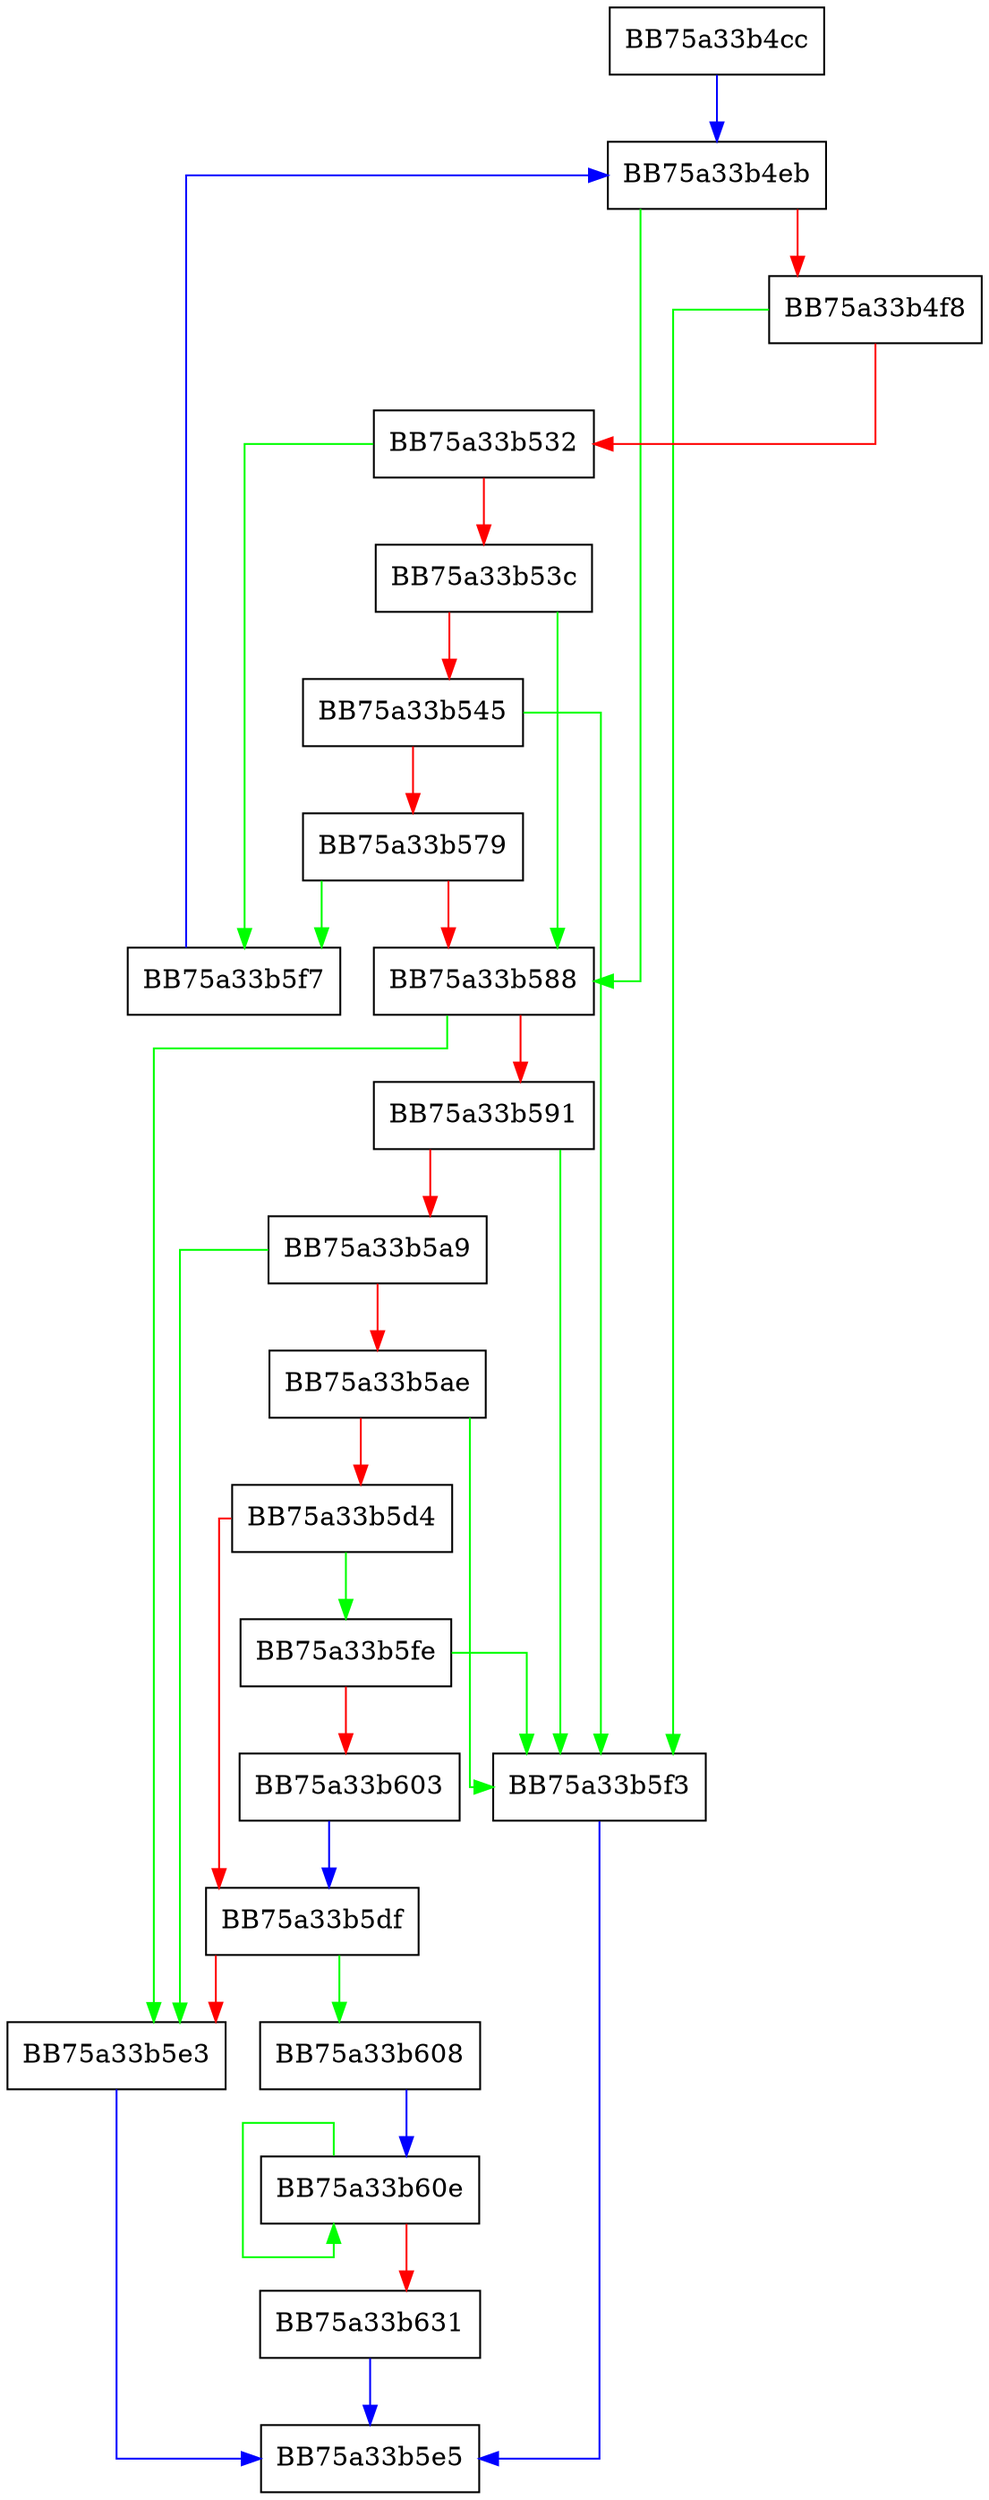 digraph CreateGlobalClassInstance {
  node [shape="box"];
  graph [splines=ortho];
  BB75a33b4cc -> BB75a33b4eb [color="blue"];
  BB75a33b4eb -> BB75a33b588 [color="green"];
  BB75a33b4eb -> BB75a33b4f8 [color="red"];
  BB75a33b4f8 -> BB75a33b5f3 [color="green"];
  BB75a33b4f8 -> BB75a33b532 [color="red"];
  BB75a33b532 -> BB75a33b5f7 [color="green"];
  BB75a33b532 -> BB75a33b53c [color="red"];
  BB75a33b53c -> BB75a33b588 [color="green"];
  BB75a33b53c -> BB75a33b545 [color="red"];
  BB75a33b545 -> BB75a33b5f3 [color="green"];
  BB75a33b545 -> BB75a33b579 [color="red"];
  BB75a33b579 -> BB75a33b5f7 [color="green"];
  BB75a33b579 -> BB75a33b588 [color="red"];
  BB75a33b588 -> BB75a33b5e3 [color="green"];
  BB75a33b588 -> BB75a33b591 [color="red"];
  BB75a33b591 -> BB75a33b5f3 [color="green"];
  BB75a33b591 -> BB75a33b5a9 [color="red"];
  BB75a33b5a9 -> BB75a33b5e3 [color="green"];
  BB75a33b5a9 -> BB75a33b5ae [color="red"];
  BB75a33b5ae -> BB75a33b5f3 [color="green"];
  BB75a33b5ae -> BB75a33b5d4 [color="red"];
  BB75a33b5d4 -> BB75a33b5fe [color="green"];
  BB75a33b5d4 -> BB75a33b5df [color="red"];
  BB75a33b5df -> BB75a33b608 [color="green"];
  BB75a33b5df -> BB75a33b5e3 [color="red"];
  BB75a33b5e3 -> BB75a33b5e5 [color="blue"];
  BB75a33b5f3 -> BB75a33b5e5 [color="blue"];
  BB75a33b5f7 -> BB75a33b4eb [color="blue"];
  BB75a33b5fe -> BB75a33b5f3 [color="green"];
  BB75a33b5fe -> BB75a33b603 [color="red"];
  BB75a33b603 -> BB75a33b5df [color="blue"];
  BB75a33b608 -> BB75a33b60e [color="blue"];
  BB75a33b60e -> BB75a33b60e [color="green"];
  BB75a33b60e -> BB75a33b631 [color="red"];
  BB75a33b631 -> BB75a33b5e5 [color="blue"];
}